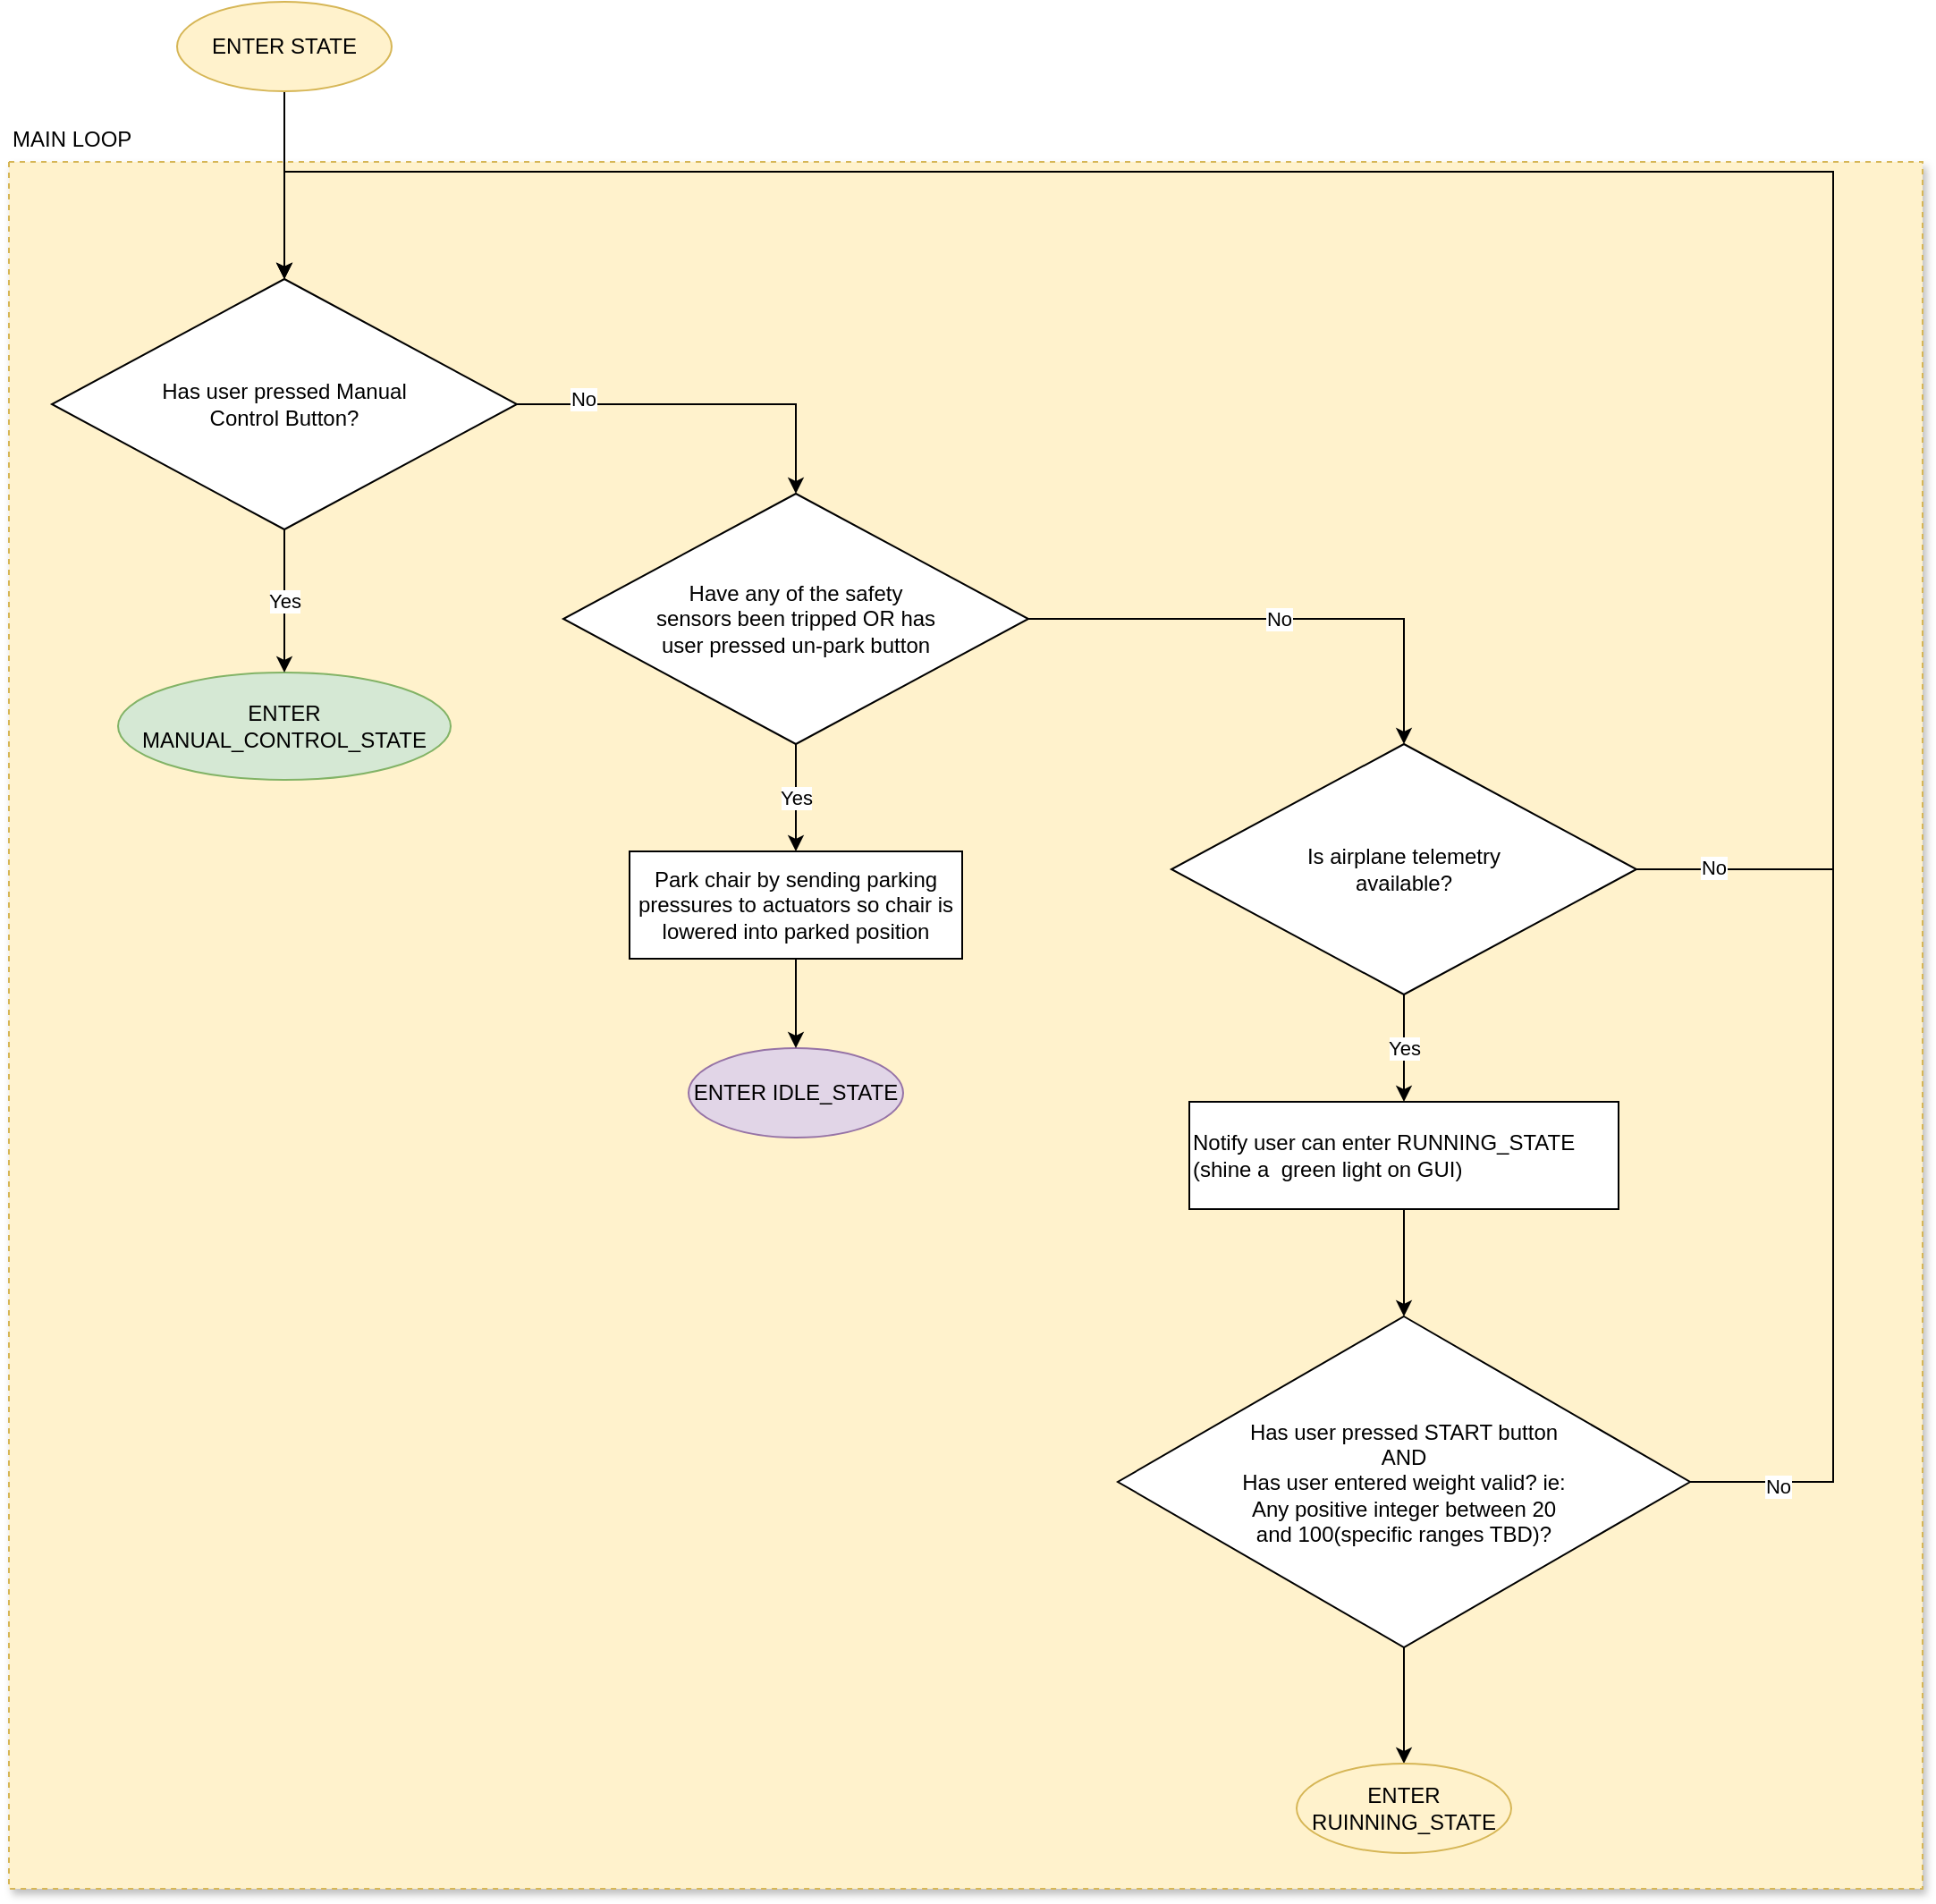 <mxfile version="13.9.9" type="device"><diagram id="lHgB76fIjLUn003eEqC9" name="Page-1"><mxGraphModel dx="1088" dy="787" grid="1" gridSize="10" guides="1" tooltips="1" connect="1" arrows="1" fold="1" page="1" pageScale="1" pageWidth="827" pageHeight="1169" math="0" shadow="0"><root><mxCell id="0"/><mxCell id="1" parent="0"/><mxCell id="GYloN_eBY9sr82rnOK44-28" value="" style="group" vertex="1" connectable="0" parent="1"><mxGeometry x="150" y="100" width="1070" height="990" as="geometry"/></mxCell><mxCell id="GYloN_eBY9sr82rnOK44-1" value="" style="rounded=0;whiteSpace=wrap;html=1;shadow=1;dashed=1;fillColor=#fff2cc;strokeColor=#d6b656;" vertex="1" parent="GYloN_eBY9sr82rnOK44-28"><mxGeometry y="24.444" width="1070" height="965.556" as="geometry"/></mxCell><mxCell id="GYloN_eBY9sr82rnOK44-27" value="MAIN LOOP" style="text;html=1;strokeColor=none;fillColor=none;align=left;verticalAlign=middle;whiteSpace=wrap;rounded=0;" vertex="1" parent="GYloN_eBY9sr82rnOK44-28"><mxGeometry width="178.333" height="24.444" as="geometry"/></mxCell><mxCell id="GYloN_eBY9sr82rnOK44-48" value="ENTER IDLE_STATE" style="ellipse;whiteSpace=wrap;html=1;fillColor=#e1d5e7;strokeColor=#9673a6;" vertex="1" parent="GYloN_eBY9sr82rnOK44-28"><mxGeometry x="380" y="520" width="120" height="50" as="geometry"/></mxCell><mxCell id="GYloN_eBY9sr82rnOK44-57" style="edgeStyle=orthogonalEdgeStyle;rounded=0;orthogonalLoop=1;jettySize=auto;html=1;exitX=0.5;exitY=1;exitDx=0;exitDy=0;entryX=0.5;entryY=0;entryDx=0;entryDy=0;" edge="1" parent="GYloN_eBY9sr82rnOK44-28" source="GYloN_eBY9sr82rnOK44-55" target="GYloN_eBY9sr82rnOK44-48"><mxGeometry relative="1" as="geometry"/></mxCell><mxCell id="GYloN_eBY9sr82rnOK44-55" value="Park chair by sending parking pressures to actuators so chair is lowered into parked position" style="rounded=0;whiteSpace=wrap;html=1;" vertex="1" parent="GYloN_eBY9sr82rnOK44-28"><mxGeometry x="347" y="410" width="186" height="60" as="geometry"/></mxCell><mxCell id="GYloN_eBY9sr82rnOK44-30" value="ENTER MANUAL_CONTROL_STATE" style="ellipse;whiteSpace=wrap;html=1;fillColor=#d5e8d4;strokeColor=#82b366;spacing=20;" vertex="1" parent="GYloN_eBY9sr82rnOK44-28"><mxGeometry x="61" y="310" width="186" height="60" as="geometry"/></mxCell><mxCell id="GYloN_eBY9sr82rnOK44-19" style="edgeStyle=orthogonalEdgeStyle;rounded=0;orthogonalLoop=1;jettySize=auto;html=1;exitX=0.5;exitY=1;exitDx=0;exitDy=0;" edge="1" parent="1" source="GYloN_eBY9sr82rnOK44-20" target="GYloN_eBY9sr82rnOK44-29"><mxGeometry relative="1" as="geometry"><mxPoint x="304.0" y="195" as="targetPoint"/></mxGeometry></mxCell><mxCell id="GYloN_eBY9sr82rnOK44-20" value="ENTER STATE" style="ellipse;whiteSpace=wrap;html=1;fillColor=#fff2cc;strokeColor=#d6b656;" vertex="1" parent="1"><mxGeometry x="244" y="35" width="120" height="50" as="geometry"/></mxCell><mxCell id="GYloN_eBY9sr82rnOK44-31" value="Yes" style="edgeStyle=orthogonalEdgeStyle;rounded=0;orthogonalLoop=1;jettySize=auto;html=1;exitX=0.5;exitY=1;exitDx=0;exitDy=0;entryX=0.5;entryY=0;entryDx=0;entryDy=0;" edge="1" parent="1" source="GYloN_eBY9sr82rnOK44-29" target="GYloN_eBY9sr82rnOK44-30"><mxGeometry relative="1" as="geometry"/></mxCell><mxCell id="GYloN_eBY9sr82rnOK44-42" style="edgeStyle=orthogonalEdgeStyle;rounded=0;orthogonalLoop=1;jettySize=auto;html=1;exitX=1;exitY=0.5;exitDx=0;exitDy=0;entryX=0.5;entryY=0;entryDx=0;entryDy=0;" edge="1" parent="1" source="GYloN_eBY9sr82rnOK44-29" target="GYloN_eBY9sr82rnOK44-39"><mxGeometry relative="1" as="geometry"/></mxCell><mxCell id="GYloN_eBY9sr82rnOK44-60" value="No" style="edgeLabel;html=1;align=center;verticalAlign=middle;resizable=0;points=[];" vertex="1" connectable="0" parent="GYloN_eBY9sr82rnOK44-42"><mxGeometry x="-0.644" y="3" relative="1" as="geometry"><mxPoint as="offset"/></mxGeometry></mxCell><mxCell id="GYloN_eBY9sr82rnOK44-29" value="Has user pressed Manual Control Button?" style="rhombus;whiteSpace=wrap;html=1;spacing=50;" vertex="1" parent="1"><mxGeometry x="174" y="190" width="260" height="140" as="geometry"/></mxCell><mxCell id="GYloN_eBY9sr82rnOK44-37" value="Yes" style="edgeStyle=orthogonalEdgeStyle;rounded=0;orthogonalLoop=1;jettySize=auto;html=1;" edge="1" parent="1" target="GYloN_eBY9sr82rnOK44-35"><mxGeometry relative="1" as="geometry"><mxPoint x="590" y="665" as="sourcePoint"/></mxGeometry></mxCell><mxCell id="GYloN_eBY9sr82rnOK44-38" style="edgeStyle=orthogonalEdgeStyle;rounded=0;orthogonalLoop=1;jettySize=auto;html=1;exitX=0.5;exitY=1;exitDx=0;exitDy=0;entryX=0.5;entryY=0;entryDx=0;entryDy=0;" edge="1" parent="1" source="GYloN_eBY9sr82rnOK44-35"><mxGeometry relative="1" as="geometry"><mxPoint x="590" y="850" as="targetPoint"/></mxGeometry></mxCell><mxCell id="GYloN_eBY9sr82rnOK44-41" value="Yes" style="edgeStyle=orthogonalEdgeStyle;rounded=0;orthogonalLoop=1;jettySize=auto;html=1;exitX=0.5;exitY=1;exitDx=0;exitDy=0;entryX=0.5;entryY=0;entryDx=0;entryDy=0;" edge="1" parent="1" source="GYloN_eBY9sr82rnOK44-39" target="GYloN_eBY9sr82rnOK44-55"><mxGeometry relative="1" as="geometry"><mxPoint x="590" y="500" as="targetPoint"/></mxGeometry></mxCell><mxCell id="GYloN_eBY9sr82rnOK44-50" value="No" style="edgeStyle=orthogonalEdgeStyle;rounded=0;orthogonalLoop=1;jettySize=auto;html=1;exitX=1;exitY=0.5;exitDx=0;exitDy=0;entryX=0.5;entryY=0;entryDx=0;entryDy=0;" edge="1" parent="1" source="GYloN_eBY9sr82rnOK44-39" target="GYloN_eBY9sr82rnOK44-43"><mxGeometry relative="1" as="geometry"/></mxCell><mxCell id="GYloN_eBY9sr82rnOK44-39" value="Have any of the safety sensors been tripped OR has user pressed un-park button" style="rhombus;whiteSpace=wrap;html=1;spacing=50;" vertex="1" parent="1"><mxGeometry x="460" y="310" width="260" height="140" as="geometry"/></mxCell><mxCell id="GYloN_eBY9sr82rnOK44-46" value="Yes" style="edgeStyle=orthogonalEdgeStyle;rounded=0;orthogonalLoop=1;jettySize=auto;html=1;" edge="1" parent="1" source="GYloN_eBY9sr82rnOK44-43" target="GYloN_eBY9sr82rnOK44-45"><mxGeometry relative="1" as="geometry"/></mxCell><mxCell id="GYloN_eBY9sr82rnOK44-58" style="edgeStyle=orthogonalEdgeStyle;rounded=0;orthogonalLoop=1;jettySize=auto;html=1;exitX=1;exitY=0.5;exitDx=0;exitDy=0;entryX=0.5;entryY=0;entryDx=0;entryDy=0;" edge="1" parent="1" source="GYloN_eBY9sr82rnOK44-43" target="GYloN_eBY9sr82rnOK44-29"><mxGeometry relative="1" as="geometry"><Array as="points"><mxPoint x="1170" y="520"/><mxPoint x="1170" y="130"/><mxPoint x="304" y="130"/></Array></mxGeometry></mxCell><mxCell id="GYloN_eBY9sr82rnOK44-59" value="No" style="edgeLabel;html=1;align=center;verticalAlign=middle;resizable=0;points=[];" vertex="1" connectable="0" parent="GYloN_eBY9sr82rnOK44-58"><mxGeometry x="-0.94" y="1" relative="1" as="geometry"><mxPoint as="offset"/></mxGeometry></mxCell><mxCell id="GYloN_eBY9sr82rnOK44-43" value="Is airplane telemetry available?" style="rhombus;whiteSpace=wrap;html=1;spacing=50;" vertex="1" parent="1"><mxGeometry x="800" y="450" width="260" height="140" as="geometry"/></mxCell><mxCell id="GYloN_eBY9sr82rnOK44-51" style="edgeStyle=orthogonalEdgeStyle;rounded=0;orthogonalLoop=1;jettySize=auto;html=1;exitX=1;exitY=0.5;exitDx=0;exitDy=0;entryX=0.5;entryY=0;entryDx=0;entryDy=0;" edge="1" parent="1" source="GYloN_eBY9sr82rnOK44-44" target="GYloN_eBY9sr82rnOK44-29"><mxGeometry relative="1" as="geometry"><Array as="points"><mxPoint x="1170" y="862"/><mxPoint x="1170" y="130"/><mxPoint x="304" y="130"/></Array></mxGeometry></mxCell><mxCell id="GYloN_eBY9sr82rnOK44-52" value="No" style="edgeLabel;html=1;align=center;verticalAlign=middle;resizable=0;points=[];" vertex="1" connectable="0" parent="GYloN_eBY9sr82rnOK44-51"><mxGeometry x="-0.944" y="-2" relative="1" as="geometry"><mxPoint as="offset"/></mxGeometry></mxCell><mxCell id="GYloN_eBY9sr82rnOK44-54" value="" style="edgeStyle=orthogonalEdgeStyle;rounded=0;orthogonalLoop=1;jettySize=auto;html=1;" edge="1" parent="1" source="GYloN_eBY9sr82rnOK44-44" target="GYloN_eBY9sr82rnOK44-53"><mxGeometry relative="1" as="geometry"/></mxCell><mxCell id="GYloN_eBY9sr82rnOK44-44" value="Has user pressed START button &lt;br&gt;AND &lt;br&gt;Has user entered weight valid? ie: Any positive integer between 20 and 100(specific ranges TBD)?" style="rhombus;whiteSpace=wrap;html=1;spacing=70;" vertex="1" parent="1"><mxGeometry x="770" y="770" width="320" height="185" as="geometry"/></mxCell><mxCell id="GYloN_eBY9sr82rnOK44-47" value="" style="edgeStyle=orthogonalEdgeStyle;rounded=0;orthogonalLoop=1;jettySize=auto;html=1;" edge="1" parent="1" source="GYloN_eBY9sr82rnOK44-45" target="GYloN_eBY9sr82rnOK44-44"><mxGeometry relative="1" as="geometry"/></mxCell><mxCell id="GYloN_eBY9sr82rnOK44-45" value="Notify user can enter RUNNING_STATE (shine a&amp;nbsp; green light on GUI)" style="rounded=0;whiteSpace=wrap;html=1;align=left;" vertex="1" parent="1"><mxGeometry x="810" y="650" width="240" height="60" as="geometry"/></mxCell><mxCell id="GYloN_eBY9sr82rnOK44-53" value="ENTER RUINNING_STATE" style="ellipse;whiteSpace=wrap;html=1;fillColor=#fff2cc;strokeColor=#d6b656;" vertex="1" parent="1"><mxGeometry x="870" y="1020" width="120" height="50" as="geometry"/></mxCell></root></mxGraphModel></diagram></mxfile>